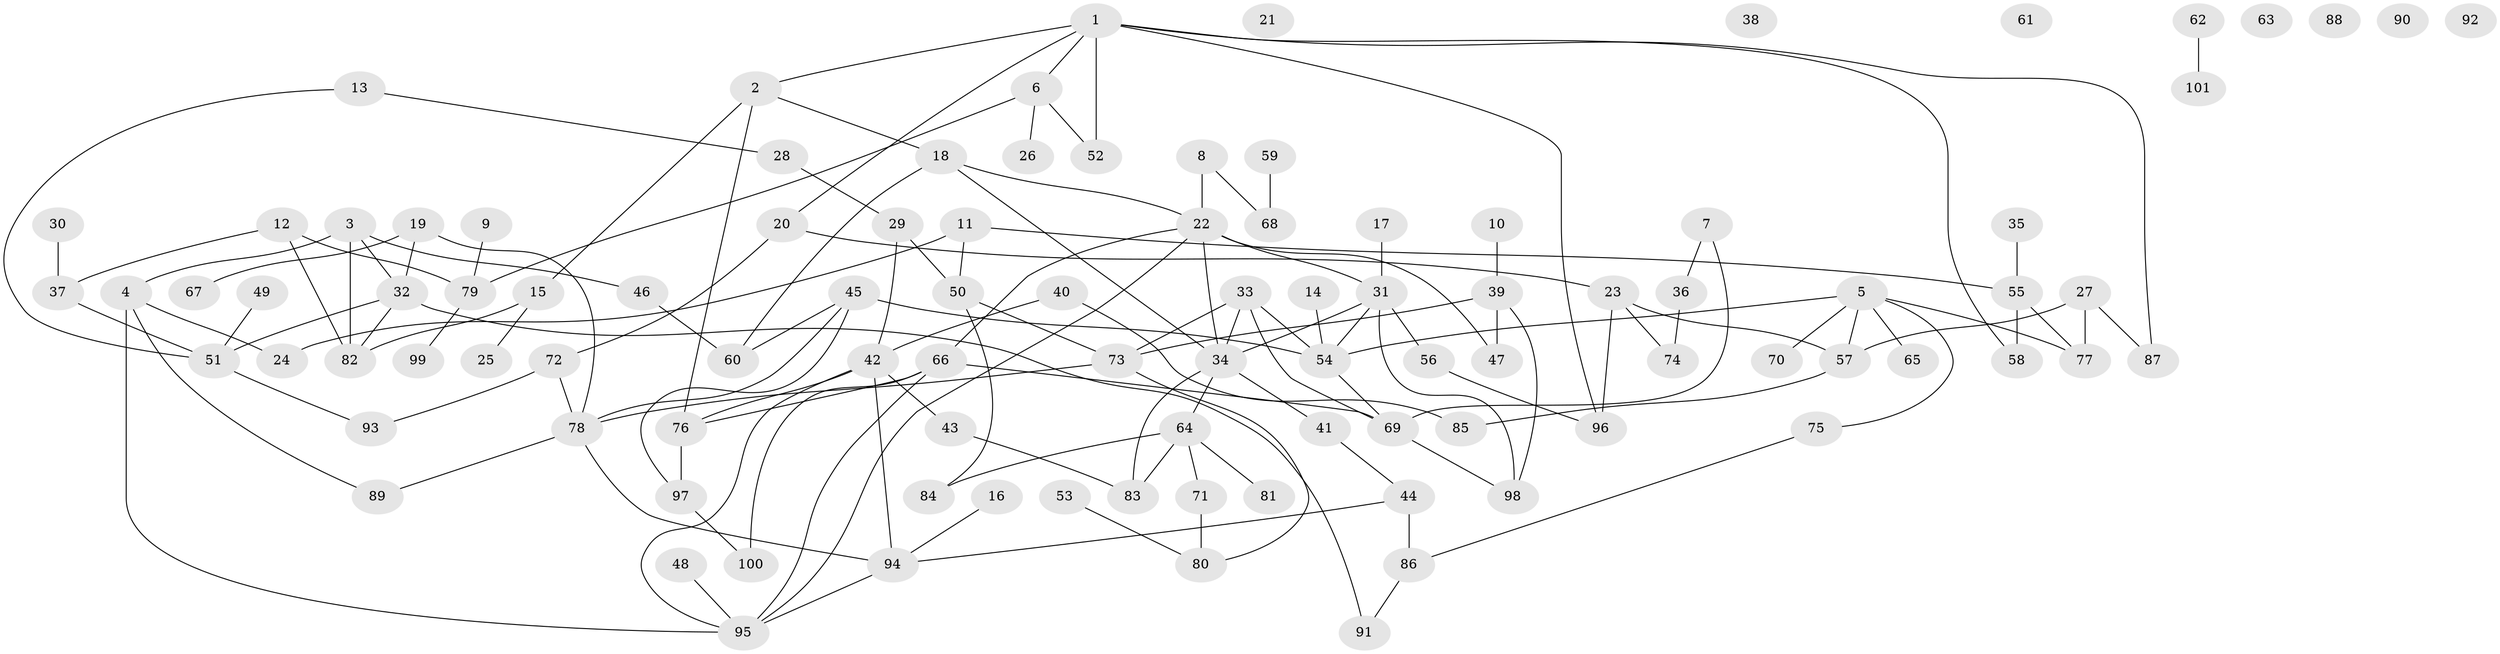 // Generated by graph-tools (version 1.1) at 2025/13/03/09/25 04:13:04]
// undirected, 101 vertices, 138 edges
graph export_dot {
graph [start="1"]
  node [color=gray90,style=filled];
  1;
  2;
  3;
  4;
  5;
  6;
  7;
  8;
  9;
  10;
  11;
  12;
  13;
  14;
  15;
  16;
  17;
  18;
  19;
  20;
  21;
  22;
  23;
  24;
  25;
  26;
  27;
  28;
  29;
  30;
  31;
  32;
  33;
  34;
  35;
  36;
  37;
  38;
  39;
  40;
  41;
  42;
  43;
  44;
  45;
  46;
  47;
  48;
  49;
  50;
  51;
  52;
  53;
  54;
  55;
  56;
  57;
  58;
  59;
  60;
  61;
  62;
  63;
  64;
  65;
  66;
  67;
  68;
  69;
  70;
  71;
  72;
  73;
  74;
  75;
  76;
  77;
  78;
  79;
  80;
  81;
  82;
  83;
  84;
  85;
  86;
  87;
  88;
  89;
  90;
  91;
  92;
  93;
  94;
  95;
  96;
  97;
  98;
  99;
  100;
  101;
  1 -- 2;
  1 -- 6;
  1 -- 20;
  1 -- 52;
  1 -- 58;
  1 -- 87;
  1 -- 96;
  2 -- 15;
  2 -- 18;
  2 -- 76;
  3 -- 4;
  3 -- 32;
  3 -- 46;
  3 -- 82;
  4 -- 24;
  4 -- 89;
  4 -- 95;
  5 -- 54;
  5 -- 57;
  5 -- 65;
  5 -- 70;
  5 -- 75;
  5 -- 77;
  6 -- 26;
  6 -- 52;
  6 -- 79;
  7 -- 36;
  7 -- 69;
  8 -- 22;
  8 -- 68;
  9 -- 79;
  10 -- 39;
  11 -- 24;
  11 -- 50;
  11 -- 55;
  12 -- 37;
  12 -- 79;
  12 -- 82;
  13 -- 28;
  13 -- 51;
  14 -- 54;
  15 -- 25;
  15 -- 82;
  16 -- 94;
  17 -- 31;
  18 -- 22;
  18 -- 34;
  18 -- 60;
  19 -- 32;
  19 -- 67;
  19 -- 78;
  20 -- 23;
  20 -- 72;
  22 -- 31;
  22 -- 34;
  22 -- 47;
  22 -- 66;
  22 -- 95;
  23 -- 57;
  23 -- 74;
  23 -- 96;
  27 -- 57;
  27 -- 77;
  27 -- 87;
  28 -- 29;
  29 -- 42;
  29 -- 50;
  30 -- 37;
  31 -- 34;
  31 -- 54;
  31 -- 56;
  31 -- 98;
  32 -- 51;
  32 -- 82;
  32 -- 91;
  33 -- 34;
  33 -- 54;
  33 -- 69;
  33 -- 73;
  34 -- 41;
  34 -- 64;
  34 -- 83;
  35 -- 55;
  36 -- 74;
  37 -- 51;
  39 -- 47;
  39 -- 73;
  39 -- 98;
  40 -- 42;
  40 -- 85;
  41 -- 44;
  42 -- 43;
  42 -- 76;
  42 -- 94;
  42 -- 95;
  43 -- 83;
  44 -- 86;
  44 -- 94;
  45 -- 54;
  45 -- 60;
  45 -- 78;
  45 -- 97;
  46 -- 60;
  48 -- 95;
  49 -- 51;
  50 -- 73;
  50 -- 84;
  51 -- 93;
  53 -- 80;
  54 -- 69;
  55 -- 58;
  55 -- 77;
  56 -- 96;
  57 -- 85;
  59 -- 68;
  62 -- 101;
  64 -- 71;
  64 -- 81;
  64 -- 83;
  64 -- 84;
  66 -- 69;
  66 -- 76;
  66 -- 95;
  66 -- 100;
  69 -- 98;
  71 -- 80;
  72 -- 78;
  72 -- 93;
  73 -- 78;
  73 -- 80;
  75 -- 86;
  76 -- 97;
  78 -- 89;
  78 -- 94;
  79 -- 99;
  86 -- 91;
  94 -- 95;
  97 -- 100;
}
